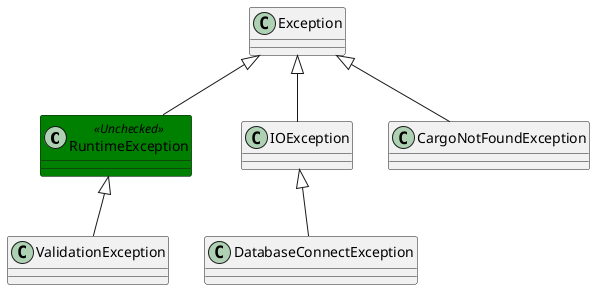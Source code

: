 @startuml
'https://plantuml.com/class-diagram

class RuntimeException <<Unchecked>> #green

Exception <|-- IOException
Exception <|-- RuntimeException

RuntimeException <|-- ValidationException
Exception <|-- CargoNotFoundException
IOException <|-- DatabaseConnectException

@enduml